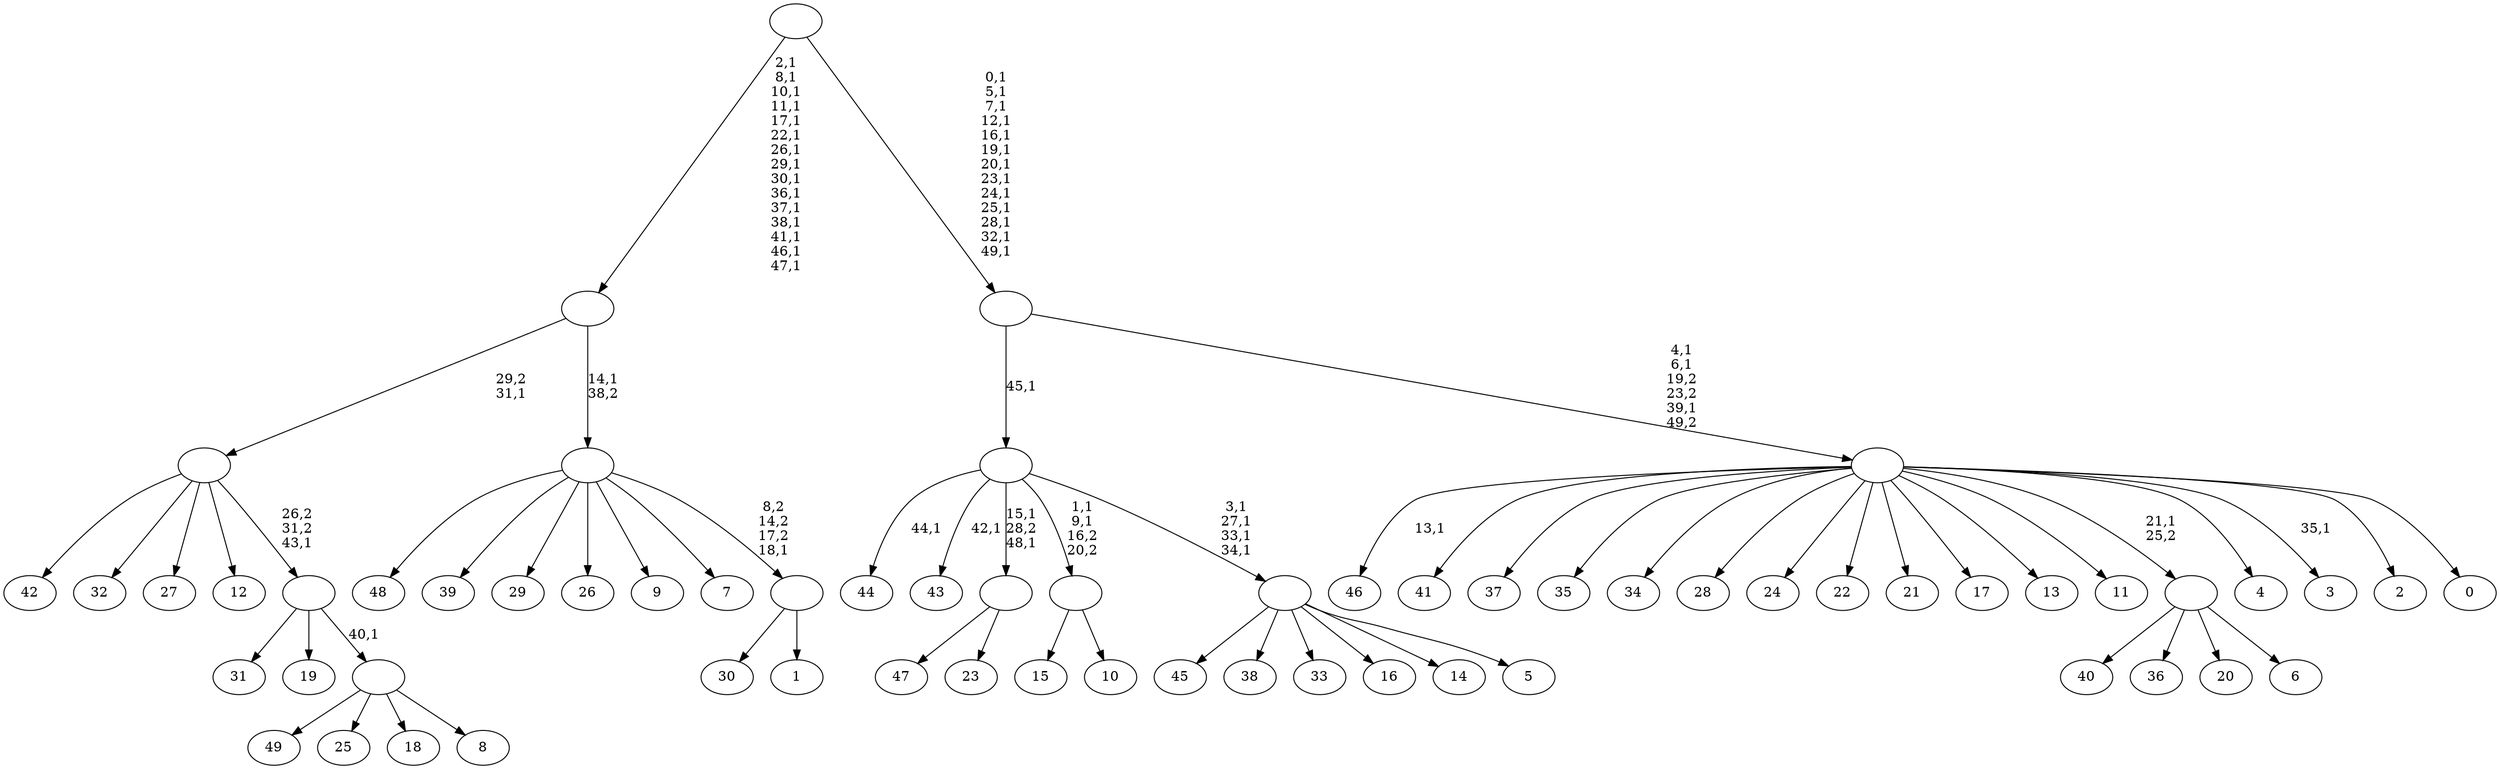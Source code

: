 digraph T {
	100 [label="49"]
	99 [label="48"]
	98 [label="47"]
	97 [label="46"]
	95 [label="45"]
	94 [label="44"]
	92 [label="43"]
	90 [label="42"]
	89 [label="41"]
	88 [label="40"]
	87 [label="39"]
	86 [label="38"]
	85 [label="37"]
	84 [label="36"]
	83 [label="35"]
	82 [label="34"]
	81 [label="33"]
	80 [label="32"]
	79 [label="31"]
	78 [label="30"]
	77 [label="29"]
	76 [label="28"]
	75 [label="27"]
	74 [label="26"]
	73 [label="25"]
	72 [label="24"]
	71 [label="23"]
	70 [label=""]
	68 [label="22"]
	67 [label="21"]
	66 [label="20"]
	65 [label="19"]
	64 [label="18"]
	63 [label="17"]
	62 [label="16"]
	61 [label="15"]
	60 [label="14"]
	59 [label="13"]
	58 [label="12"]
	57 [label="11"]
	56 [label="10"]
	55 [label=""]
	53 [label="9"]
	52 [label="8"]
	51 [label=""]
	50 [label=""]
	49 [label=""]
	48 [label="7"]
	47 [label="6"]
	46 [label=""]
	45 [label="5"]
	44 [label=""]
	40 [label=""]
	39 [label="4"]
	38 [label="3"]
	36 [label="2"]
	35 [label="1"]
	34 [label=""]
	33 [label=""]
	32 [label=""]
	17 [label="0"]
	16 [label=""]
	13 [label=""]
	0 [label=""]
	70 -> 98 [label=""]
	70 -> 71 [label=""]
	55 -> 61 [label=""]
	55 -> 56 [label=""]
	51 -> 100 [label=""]
	51 -> 73 [label=""]
	51 -> 64 [label=""]
	51 -> 52 [label=""]
	50 -> 79 [label=""]
	50 -> 65 [label=""]
	50 -> 51 [label="40,1"]
	49 -> 90 [label=""]
	49 -> 80 [label=""]
	49 -> 75 [label=""]
	49 -> 58 [label=""]
	49 -> 50 [label="26,2\n31,2\n43,1"]
	46 -> 88 [label=""]
	46 -> 84 [label=""]
	46 -> 66 [label=""]
	46 -> 47 [label=""]
	44 -> 95 [label=""]
	44 -> 86 [label=""]
	44 -> 81 [label=""]
	44 -> 62 [label=""]
	44 -> 60 [label=""]
	44 -> 45 [label=""]
	40 -> 44 [label="3,1\n27,1\n33,1\n34,1"]
	40 -> 55 [label="1,1\n9,1\n16,2\n20,2"]
	40 -> 70 [label="15,1\n28,2\n48,1"]
	40 -> 92 [label="42,1"]
	40 -> 94 [label="44,1"]
	34 -> 78 [label=""]
	34 -> 35 [label=""]
	33 -> 99 [label=""]
	33 -> 87 [label=""]
	33 -> 77 [label=""]
	33 -> 74 [label=""]
	33 -> 53 [label=""]
	33 -> 48 [label=""]
	33 -> 34 [label="8,2\n14,2\n17,2\n18,1"]
	32 -> 49 [label="29,2\n31,1"]
	32 -> 33 [label="14,1\n38,2"]
	16 -> 38 [label="35,1"]
	16 -> 97 [label="13,1"]
	16 -> 89 [label=""]
	16 -> 85 [label=""]
	16 -> 83 [label=""]
	16 -> 82 [label=""]
	16 -> 76 [label=""]
	16 -> 72 [label=""]
	16 -> 68 [label=""]
	16 -> 67 [label=""]
	16 -> 63 [label=""]
	16 -> 59 [label=""]
	16 -> 57 [label=""]
	16 -> 46 [label="21,1\n25,2"]
	16 -> 39 [label=""]
	16 -> 36 [label=""]
	16 -> 17 [label=""]
	13 -> 16 [label="4,1\n6,1\n19,2\n23,2\n39,1\n49,2"]
	13 -> 40 [label="45,1"]
	0 -> 13 [label="0,1\n5,1\n7,1\n12,1\n16,1\n19,1\n20,1\n23,1\n24,1\n25,1\n28,1\n32,1\n49,1"]
	0 -> 32 [label="2,1\n8,1\n10,1\n11,1\n17,1\n22,1\n26,1\n29,1\n30,1\n36,1\n37,1\n38,1\n41,1\n46,1\n47,1"]
}
